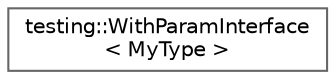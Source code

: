 digraph "Graphical Class Hierarchy"
{
 // LATEX_PDF_SIZE
  bgcolor="transparent";
  edge [fontname=Helvetica,fontsize=10,labelfontname=Helvetica,labelfontsize=10];
  node [fontname=Helvetica,fontsize=10,shape=box,height=0.2,width=0.4];
  rankdir="LR";
  Node0 [id="Node000000",label="testing::WithParamInterface\l\< MyType \>",height=0.2,width=0.4,color="grey40", fillcolor="white", style="filled",URL="$classtesting_1_1WithParamInterface.html",tooltip=" "];
}
